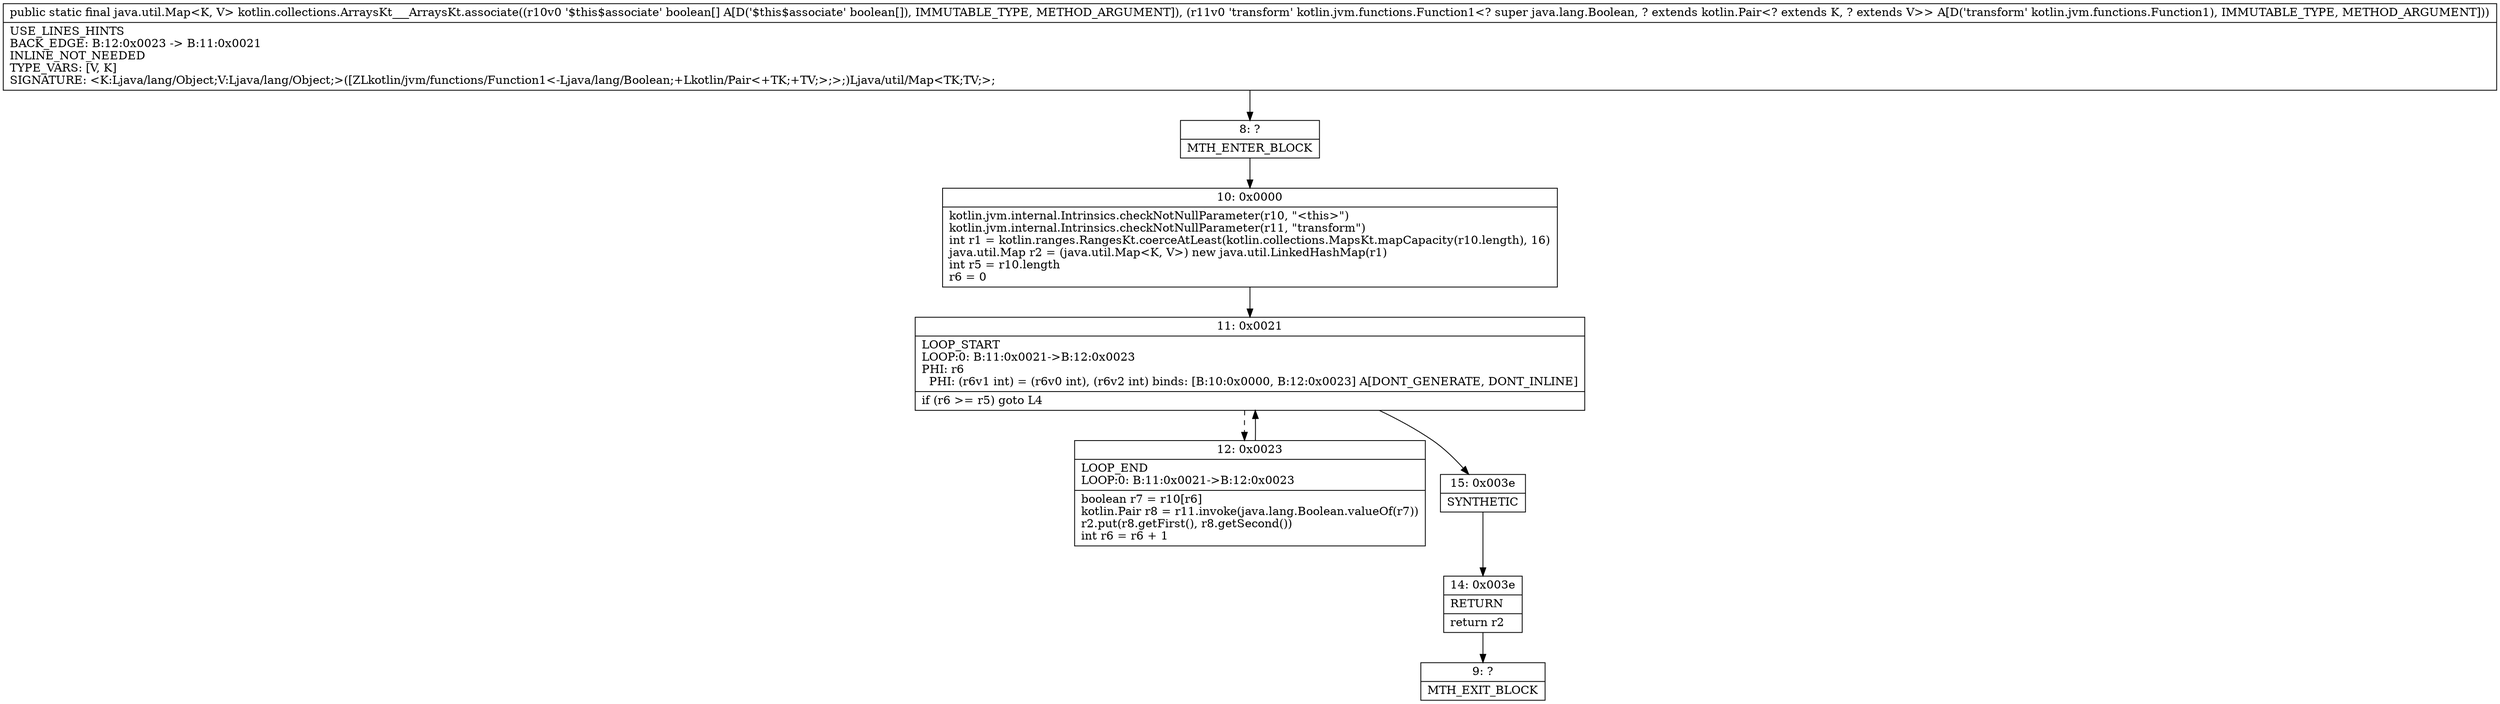 digraph "CFG forkotlin.collections.ArraysKt___ArraysKt.associate([ZLkotlin\/jvm\/functions\/Function1;)Ljava\/util\/Map;" {
Node_8 [shape=record,label="{8\:\ ?|MTH_ENTER_BLOCK\l}"];
Node_10 [shape=record,label="{10\:\ 0x0000|kotlin.jvm.internal.Intrinsics.checkNotNullParameter(r10, \"\<this\>\")\lkotlin.jvm.internal.Intrinsics.checkNotNullParameter(r11, \"transform\")\lint r1 = kotlin.ranges.RangesKt.coerceAtLeast(kotlin.collections.MapsKt.mapCapacity(r10.length), 16)\ljava.util.Map r2 = (java.util.Map\<K, V\>) new java.util.LinkedHashMap(r1)\lint r5 = r10.length\lr6 = 0\l}"];
Node_11 [shape=record,label="{11\:\ 0x0021|LOOP_START\lLOOP:0: B:11:0x0021\-\>B:12:0x0023\lPHI: r6 \l  PHI: (r6v1 int) = (r6v0 int), (r6v2 int) binds: [B:10:0x0000, B:12:0x0023] A[DONT_GENERATE, DONT_INLINE]\l|if (r6 \>= r5) goto L4\l}"];
Node_12 [shape=record,label="{12\:\ 0x0023|LOOP_END\lLOOP:0: B:11:0x0021\-\>B:12:0x0023\l|boolean r7 = r10[r6]\lkotlin.Pair r8 = r11.invoke(java.lang.Boolean.valueOf(r7))\lr2.put(r8.getFirst(), r8.getSecond())\lint r6 = r6 + 1\l}"];
Node_15 [shape=record,label="{15\:\ 0x003e|SYNTHETIC\l}"];
Node_14 [shape=record,label="{14\:\ 0x003e|RETURN\l|return r2\l}"];
Node_9 [shape=record,label="{9\:\ ?|MTH_EXIT_BLOCK\l}"];
MethodNode[shape=record,label="{public static final java.util.Map\<K, V\> kotlin.collections.ArraysKt___ArraysKt.associate((r10v0 '$this$associate' boolean[] A[D('$this$associate' boolean[]), IMMUTABLE_TYPE, METHOD_ARGUMENT]), (r11v0 'transform' kotlin.jvm.functions.Function1\<? super java.lang.Boolean, ? extends kotlin.Pair\<? extends K, ? extends V\>\> A[D('transform' kotlin.jvm.functions.Function1), IMMUTABLE_TYPE, METHOD_ARGUMENT]))  | USE_LINES_HINTS\lBACK_EDGE: B:12:0x0023 \-\> B:11:0x0021\lINLINE_NOT_NEEDED\lTYPE_VARS: [V, K]\lSIGNATURE: \<K:Ljava\/lang\/Object;V:Ljava\/lang\/Object;\>([ZLkotlin\/jvm\/functions\/Function1\<\-Ljava\/lang\/Boolean;+Lkotlin\/Pair\<+TK;+TV;\>;\>;)Ljava\/util\/Map\<TK;TV;\>;\l}"];
MethodNode -> Node_8;Node_8 -> Node_10;
Node_10 -> Node_11;
Node_11 -> Node_12[style=dashed];
Node_11 -> Node_15;
Node_12 -> Node_11;
Node_15 -> Node_14;
Node_14 -> Node_9;
}

